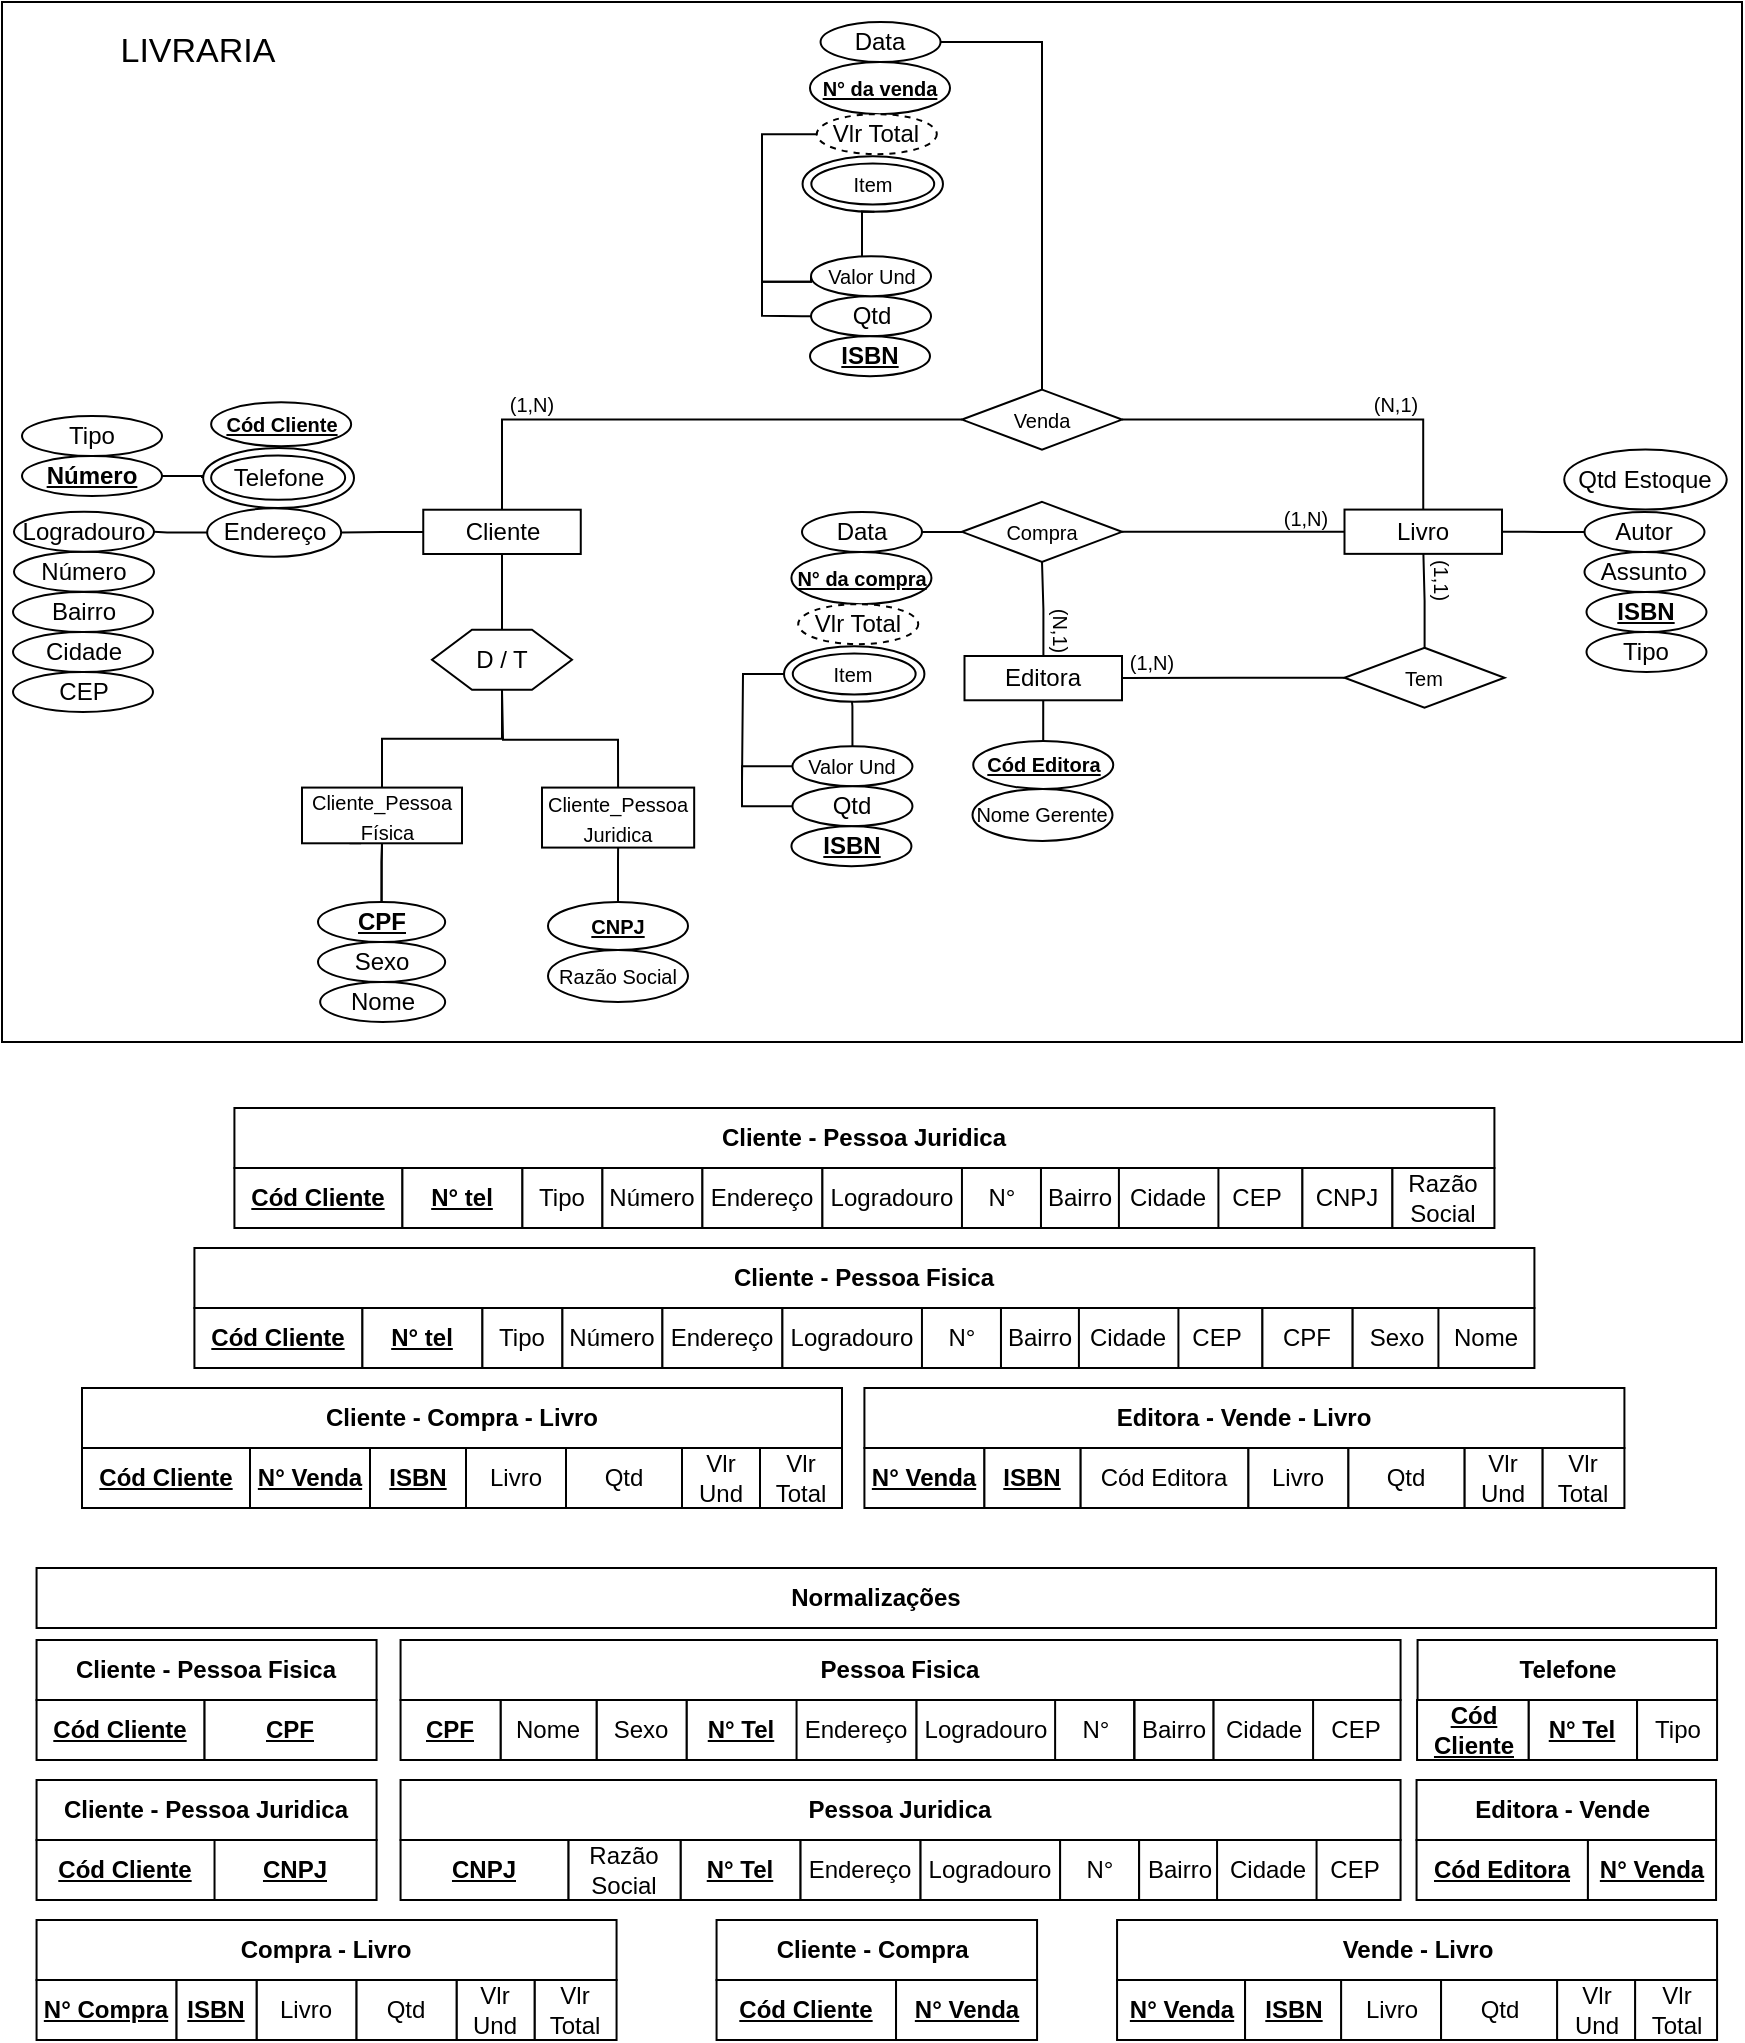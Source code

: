 <mxfile version="20.2.3" type="device"><diagram id="t62hFUujRNHHZT4144J3" name="Página-1"><mxGraphModel dx="496" dy="335" grid="1" gridSize="10" guides="1" tooltips="1" connect="1" arrows="1" fold="1" page="1" pageScale="1" pageWidth="1169" pageHeight="827" math="0" shadow="0"><root><mxCell id="0"/><mxCell id="1" parent="0"/><mxCell id="lypKpOHMEa6k85Kjf_AL-47" value="" style="rounded=0;whiteSpace=wrap;html=1;" parent="1" vertex="1"><mxGeometry x="120" y="17" width="870" height="520" as="geometry"/></mxCell><mxCell id="ALaVcvVYfG6jrnCJQPqE-46" value="" style="group" parent="1" vertex="1" connectable="0"><mxGeometry x="393" y="467" width="70" height="50" as="geometry"/></mxCell><mxCell id="ALaVcvVYfG6jrnCJQPqE-43" value="&lt;font style=&quot;font-size: 10px;&quot;&gt;&lt;b style=&quot;&quot;&gt;&lt;u&gt;CNPJ&lt;/u&gt;&lt;/b&gt;&lt;/font&gt;" style="ellipse;whiteSpace=wrap;html=1;container=0;" parent="ALaVcvVYfG6jrnCJQPqE-46" vertex="1"><mxGeometry width="70" height="24" as="geometry"/></mxCell><mxCell id="ALaVcvVYfG6jrnCJQPqE-44" value="&lt;font style=&quot;font-size: 10px;&quot;&gt;Razão Social&lt;/font&gt;" style="ellipse;whiteSpace=wrap;html=1;container=0;" parent="ALaVcvVYfG6jrnCJQPqE-46" vertex="1"><mxGeometry y="24" width="70" height="26" as="geometry"/></mxCell><mxCell id="ALaVcvVYfG6jrnCJQPqE-47" value="" style="edgeStyle=orthogonalEdgeStyle;rounded=0;orthogonalLoop=1;jettySize=auto;html=1;fontSize=10;endArrow=none;endFill=0;" parent="1" source="ALaVcvVYfG6jrnCJQPqE-43" target="ALaVcvVYfG6jrnCJQPqE-6" edge="1"><mxGeometry relative="1" as="geometry"/></mxCell><mxCell id="ALaVcvVYfG6jrnCJQPqE-52" value="" style="group" parent="1" vertex="1" connectable="0"><mxGeometry x="278" y="467" width="63.58" height="60" as="geometry"/></mxCell><mxCell id="ALaVcvVYfG6jrnCJQPqE-49" value="&lt;u&gt;&lt;b&gt;CPF&lt;/b&gt;&lt;/u&gt;" style="ellipse;whiteSpace=wrap;html=1;" parent="ALaVcvVYfG6jrnCJQPqE-52" vertex="1"><mxGeometry width="63.58" height="20" as="geometry"/></mxCell><mxCell id="ALaVcvVYfG6jrnCJQPqE-50" value="Sexo" style="ellipse;whiteSpace=wrap;html=1;" parent="ALaVcvVYfG6jrnCJQPqE-52" vertex="1"><mxGeometry y="20" width="63.58" height="20" as="geometry"/></mxCell><mxCell id="ALaVcvVYfG6jrnCJQPqE-51" value="Nome" style="ellipse;whiteSpace=wrap;html=1;" parent="ALaVcvVYfG6jrnCJQPqE-52" vertex="1"><mxGeometry x="1.08" y="40" width="62.5" height="20" as="geometry"/></mxCell><mxCell id="ALaVcvVYfG6jrnCJQPqE-53" value="" style="edgeStyle=orthogonalEdgeStyle;rounded=0;orthogonalLoop=1;jettySize=auto;html=1;fontSize=10;endArrow=none;endFill=0;" parent="1" source="ALaVcvVYfG6jrnCJQPqE-49" target="ALaVcvVYfG6jrnCJQPqE-5" edge="1"><mxGeometry relative="1" as="geometry"/></mxCell><mxCell id="ALaVcvVYfG6jrnCJQPqE-14" value="Livro" style="rounded=0;whiteSpace=wrap;html=1;" parent="1" vertex="1"><mxGeometry x="791.25" y="270.79" width="78.75" height="22.14" as="geometry"/></mxCell><mxCell id="ALaVcvVYfG6jrnCJQPqE-22" value="" style="edgeStyle=orthogonalEdgeStyle;rounded=0;orthogonalLoop=1;jettySize=auto;html=1;fontSize=10;endArrow=none;endFill=0;" parent="1" source="ALaVcvVYfG6jrnCJQPqE-20" target="ALaVcvVYfG6jrnCJQPqE-14" edge="1"><mxGeometry relative="1" as="geometry"/></mxCell><mxCell id="ALaVcvVYfG6jrnCJQPqE-20" value="Tem" style="rhombus;whiteSpace=wrap;html=1;fontSize=10;" parent="1" vertex="1"><mxGeometry x="791.25" y="339.86" width="80" height="30" as="geometry"/></mxCell><mxCell id="ALaVcvVYfG6jrnCJQPqE-17" value="" style="edgeStyle=orthogonalEdgeStyle;rounded=0;orthogonalLoop=1;jettySize=auto;html=1;fontSize=10;endArrow=none;endFill=0;" parent="1" source="ALaVcvVYfG6jrnCJQPqE-14" target="ALaVcvVYfG6jrnCJQPqE-15" edge="1"><mxGeometry relative="1" as="geometry"/></mxCell><mxCell id="ALaVcvVYfG6jrnCJQPqE-96" value="" style="group" parent="1" vertex="1" connectable="0"><mxGeometry x="911.25" y="272.0" width="61" height="80" as="geometry"/></mxCell><mxCell id="ALaVcvVYfG6jrnCJQPqE-95" value="Tipo" style="ellipse;whiteSpace=wrap;html=1;container=0;" parent="ALaVcvVYfG6jrnCJQPqE-96" vertex="1"><mxGeometry x="1" y="60" width="60" height="20" as="geometry"/></mxCell><mxCell id="ALaVcvVYfG6jrnCJQPqE-92" value="Autor" style="ellipse;whiteSpace=wrap;html=1;container=0;" parent="ALaVcvVYfG6jrnCJQPqE-96" vertex="1"><mxGeometry width="60" height="20" as="geometry"/></mxCell><mxCell id="ALaVcvVYfG6jrnCJQPqE-93" value="Assunto" style="ellipse;whiteSpace=wrap;html=1;container=0;" parent="ALaVcvVYfG6jrnCJQPqE-96" vertex="1"><mxGeometry y="20" width="60" height="20" as="geometry"/></mxCell><mxCell id="ALaVcvVYfG6jrnCJQPqE-94" value="&lt;u&gt;&lt;b&gt;ISBN&lt;/b&gt;&lt;/u&gt;" style="ellipse;whiteSpace=wrap;html=1;container=0;" parent="ALaVcvVYfG6jrnCJQPqE-96" vertex="1"><mxGeometry x="1" y="40" width="60" height="20" as="geometry"/></mxCell><mxCell id="ALaVcvVYfG6jrnCJQPqE-21" value="" style="edgeStyle=orthogonalEdgeStyle;rounded=0;orthogonalLoop=1;jettySize=auto;html=1;fontSize=10;endArrow=none;endFill=0;" parent="1" source="ALaVcvVYfG6jrnCJQPqE-20" target="ALaVcvVYfG6jrnCJQPqE-12" edge="1"><mxGeometry relative="1" as="geometry"/></mxCell><mxCell id="ALaVcvVYfG6jrnCJQPqE-97" value="" style="edgeStyle=orthogonalEdgeStyle;rounded=0;orthogonalLoop=1;jettySize=auto;html=1;fontSize=10;endArrow=none;endFill=0;" parent="1" source="ALaVcvVYfG6jrnCJQPqE-92" target="ALaVcvVYfG6jrnCJQPqE-14" edge="1"><mxGeometry relative="1" as="geometry"/></mxCell><mxCell id="ALaVcvVYfG6jrnCJQPqE-127" value="" style="group" parent="1" vertex="1" connectable="0"><mxGeometry x="601.25" y="344" width="78.75" height="92.46" as="geometry"/></mxCell><mxCell id="ALaVcvVYfG6jrnCJQPqE-12" value="Editora" style="rounded=0;whiteSpace=wrap;html=1;" parent="ALaVcvVYfG6jrnCJQPqE-127" vertex="1"><mxGeometry width="78.75" height="22.14" as="geometry"/></mxCell><mxCell id="ALaVcvVYfG6jrnCJQPqE-82" value="" style="group" parent="ALaVcvVYfG6jrnCJQPqE-127" vertex="1" connectable="0"><mxGeometry x="4.0" y="42.46" width="70" height="50" as="geometry"/></mxCell><mxCell id="ALaVcvVYfG6jrnCJQPqE-83" value="&lt;u&gt;&lt;font style=&quot;font-size: 10px;&quot;&gt;&lt;b&gt;Cód Editora&lt;/b&gt;&lt;/font&gt;&lt;/u&gt;" style="ellipse;whiteSpace=wrap;html=1;container=0;" parent="ALaVcvVYfG6jrnCJQPqE-82" vertex="1"><mxGeometry x="0.37" width="70" height="24" as="geometry"/></mxCell><mxCell id="ALaVcvVYfG6jrnCJQPqE-84" value="&lt;font style=&quot;font-size: 10px;&quot;&gt;Nome Gerente&lt;/font&gt;" style="ellipse;whiteSpace=wrap;html=1;container=0;" parent="ALaVcvVYfG6jrnCJQPqE-82" vertex="1"><mxGeometry y="24" width="70" height="26" as="geometry"/></mxCell><mxCell id="ALaVcvVYfG6jrnCJQPqE-86" style="edgeStyle=orthogonalEdgeStyle;rounded=0;orthogonalLoop=1;jettySize=auto;html=1;entryX=0.5;entryY=1;entryDx=0;entryDy=0;fontSize=10;endArrow=none;endFill=0;" parent="ALaVcvVYfG6jrnCJQPqE-127" source="ALaVcvVYfG6jrnCJQPqE-83" target="ALaVcvVYfG6jrnCJQPqE-12" edge="1"><mxGeometry relative="1" as="geometry"/></mxCell><mxCell id="ALaVcvVYfG6jrnCJQPqE-132" value="" style="edgeStyle=orthogonalEdgeStyle;rounded=0;orthogonalLoop=1;jettySize=auto;html=1;fontSize=10;endArrow=none;endFill=0;exitX=0.5;exitY=0;exitDx=0;exitDy=0;" parent="1" source="ALaVcvVYfG6jrnCJQPqE-49" target="ALaVcvVYfG6jrnCJQPqE-5" edge="1"><mxGeometry relative="1" as="geometry"/></mxCell><mxCell id="ALaVcvVYfG6jrnCJQPqE-176" value="(1,N)" style="text;html=1;strokeColor=none;fillColor=none;align=center;verticalAlign=middle;whiteSpace=wrap;rounded=0;fontSize=10;rotation=0;" parent="1" vertex="1"><mxGeometry x="665" y="331.86" width="60" height="30" as="geometry"/></mxCell><mxCell id="ALaVcvVYfG6jrnCJQPqE-177" value="(1,1)" style="text;html=1;strokeColor=none;fillColor=none;align=center;verticalAlign=middle;whiteSpace=wrap;rounded=0;fontSize=10;rotation=90;" parent="1" vertex="1"><mxGeometry x="810.25" y="291.5" width="60" height="30" as="geometry"/></mxCell><mxCell id="ALaVcvVYfG6jrnCJQPqE-184" value="(1,N)" style="text;html=1;strokeColor=none;fillColor=none;align=center;verticalAlign=middle;whiteSpace=wrap;rounded=0;fontSize=10;rotation=0;" parent="1" vertex="1"><mxGeometry x="742" y="259.93" width="60" height="30" as="geometry"/></mxCell><mxCell id="ALaVcvVYfG6jrnCJQPqE-186" value="" style="edgeStyle=orthogonalEdgeStyle;rounded=0;orthogonalLoop=1;jettySize=auto;html=1;fontSize=10;endArrow=none;endFill=0;entryX=0.5;entryY=1;entryDx=0;entryDy=0;" parent="1" source="ALaVcvVYfG6jrnCJQPqE-12" target="ALaVcvVYfG6jrnCJQPqE-15" edge="1"><mxGeometry relative="1" as="geometry"><mxPoint x="660" y="307" as="targetPoint"/></mxGeometry></mxCell><mxCell id="ALaVcvVYfG6jrnCJQPqE-27" value="Endereço" style="ellipse;whiteSpace=wrap;html=1;container=0;fontStyle=0" parent="1" vertex="1"><mxGeometry x="222.569" y="270.144" width="67" height="24.28" as="geometry"/></mxCell><mxCell id="ALaVcvVYfG6jrnCJQPqE-28" style="edgeStyle=orthogonalEdgeStyle;rounded=0;orthogonalLoop=1;jettySize=auto;html=1;entryX=1;entryY=0.5;entryDx=0;entryDy=0;fontSize=10;endArrow=none;endFill=0;" parent="1" source="ALaVcvVYfG6jrnCJQPqE-27" target="ALaVcvVYfG6jrnCJQPqE-37" edge="1"><mxGeometry relative="1" as="geometry"/></mxCell><mxCell id="ALaVcvVYfG6jrnCJQPqE-15" value="Compra" style="rhombus;whiteSpace=wrap;html=1;fontSize=10;" parent="1" vertex="1"><mxGeometry x="600" y="266.93" width="80" height="30" as="geometry"/></mxCell><mxCell id="ALaVcvVYfG6jrnCJQPqE-130" value="&lt;font style=&quot;font-size: 10px;&quot;&gt;&lt;u&gt;&lt;span&gt;Cód Cliente&lt;/span&gt;&lt;/u&gt;&lt;/font&gt;" style="ellipse;whiteSpace=wrap;html=1;fontStyle=1" parent="1" vertex="1"><mxGeometry x="224.57" y="217.07" width="70" height="22.07" as="geometry"/></mxCell><mxCell id="WCZLzDB14onXwy3SFAua-7" value="" style="group" parent="1" vertex="1" connectable="0"><mxGeometry x="130" y="224" width="70" height="40" as="geometry"/></mxCell><mxCell id="WCZLzDB14onXwy3SFAua-4" value="Tipo" style="ellipse;whiteSpace=wrap;html=1;container=0;" parent="WCZLzDB14onXwy3SFAua-7" vertex="1"><mxGeometry width="70" height="20" as="geometry"/></mxCell><mxCell id="WCZLzDB14onXwy3SFAua-5" value="&lt;b&gt;&lt;u&gt;Número&lt;/u&gt;&lt;/b&gt;" style="ellipse;whiteSpace=wrap;html=1;container=0;" parent="WCZLzDB14onXwy3SFAua-7" vertex="1"><mxGeometry y="20" width="70" height="20" as="geometry"/></mxCell><mxCell id="WCZLzDB14onXwy3SFAua-9" style="edgeStyle=orthogonalEdgeStyle;rounded=0;orthogonalLoop=1;jettySize=auto;html=1;endArrow=none;endFill=0;entryX=0;entryY=0.5;entryDx=0;entryDy=0;" parent="1" source="WCZLzDB14onXwy3SFAua-5" target="lypKpOHMEa6k85Kjf_AL-10" edge="1"><mxGeometry relative="1" as="geometry"><mxPoint x="220" y="257" as="targetPoint"/></mxGeometry></mxCell><mxCell id="WCZLzDB14onXwy3SFAua-22" value="Qtd Estoque" style="ellipse;whiteSpace=wrap;html=1;" parent="1" vertex="1"><mxGeometry x="901.12" y="240.79" width="81.25" height="30" as="geometry"/></mxCell><mxCell id="lypKpOHMEa6k85Kjf_AL-8" style="edgeStyle=orthogonalEdgeStyle;rounded=0;orthogonalLoop=1;jettySize=auto;html=1;entryX=0.5;entryY=0;entryDx=0;entryDy=0;endArrow=none;endFill=0;" parent="1" source="lypKpOHMEa6k85Kjf_AL-4" target="ALaVcvVYfG6jrnCJQPqE-14" edge="1"><mxGeometry relative="1" as="geometry"/></mxCell><mxCell id="lypKpOHMEa6k85Kjf_AL-23" style="edgeStyle=orthogonalEdgeStyle;rounded=0;orthogonalLoop=1;jettySize=auto;html=1;entryX=1;entryY=0.5;entryDx=0;entryDy=0;endArrow=none;endFill=0;" parent="1" source="lypKpOHMEa6k85Kjf_AL-4" target="lypKpOHMEa6k85Kjf_AL-12" edge="1"><mxGeometry relative="1" as="geometry"><Array as="points"><mxPoint x="640" y="37"/></Array></mxGeometry></mxCell><mxCell id="lypKpOHMEa6k85Kjf_AL-4" value="Venda" style="rhombus;whiteSpace=wrap;html=1;fontSize=10;" parent="1" vertex="1"><mxGeometry x="600" y="210.79" width="80" height="30" as="geometry"/></mxCell><mxCell id="lypKpOHMEa6k85Kjf_AL-5" style="edgeStyle=orthogonalEdgeStyle;rounded=0;orthogonalLoop=1;jettySize=auto;html=1;endArrow=none;endFill=0;entryX=0;entryY=0.5;entryDx=0;entryDy=0;exitX=0.5;exitY=0;exitDx=0;exitDy=0;" parent="1" source="ALaVcvVYfG6jrnCJQPqE-3" target="lypKpOHMEa6k85Kjf_AL-4" edge="1"><mxGeometry relative="1" as="geometry"/></mxCell><mxCell id="lypKpOHMEa6k85Kjf_AL-7" value="(N,1)" style="text;html=1;strokeColor=none;fillColor=none;align=center;verticalAlign=middle;whiteSpace=wrap;rounded=0;fontSize=10;rotation=0;" parent="1" vertex="1"><mxGeometry x="787" y="203.14" width="60" height="30" as="geometry"/></mxCell><mxCell id="lypKpOHMEa6k85Kjf_AL-9" value="(1,N)" style="text;html=1;strokeColor=none;fillColor=none;align=center;verticalAlign=middle;whiteSpace=wrap;rounded=0;fontSize=10;rotation=0;" parent="1" vertex="1"><mxGeometry x="355" y="203.14" width="60" height="30" as="geometry"/></mxCell><mxCell id="lypKpOHMEa6k85Kjf_AL-11" value="&lt;font style=&quot;font-size: 10px;&quot;&gt;&lt;u&gt;&lt;b&gt;N° da venda&lt;/b&gt;&lt;/u&gt;&lt;/font&gt;" style="ellipse;whiteSpace=wrap;html=1;" parent="1" vertex="1"><mxGeometry x="524" y="47.0" width="70" height="26.07" as="geometry"/></mxCell><mxCell id="lypKpOHMEa6k85Kjf_AL-12" value="Data" style="ellipse;whiteSpace=wrap;html=1;" parent="1" vertex="1"><mxGeometry x="529.28" y="27" width="60" height="20" as="geometry"/></mxCell><mxCell id="lypKpOHMEa6k85Kjf_AL-13" value="Vlr Total" style="ellipse;whiteSpace=wrap;html=1;dashed=1;" parent="1" vertex="1"><mxGeometry x="527.4" y="73.07" width="60" height="20" as="geometry"/></mxCell><mxCell id="lypKpOHMEa6k85Kjf_AL-14" value="" style="group" parent="1" vertex="1" connectable="0"><mxGeometry x="520.28" y="94.07" width="70.21" height="27.86" as="geometry"/></mxCell><mxCell id="lypKpOHMEa6k85Kjf_AL-15" value="" style="ellipse;whiteSpace=wrap;html=1;" parent="lypKpOHMEa6k85Kjf_AL-14" vertex="1"><mxGeometry width="70.21" height="27.86" as="geometry"/></mxCell><mxCell id="lypKpOHMEa6k85Kjf_AL-16" value="&lt;font style=&quot;font-size: 10px;&quot;&gt;Item&lt;/font&gt;" style="ellipse;whiteSpace=wrap;html=1;" parent="lypKpOHMEa6k85Kjf_AL-14" vertex="1"><mxGeometry x="4.388" y="3.715" width="61.434" height="20.431" as="geometry"/></mxCell><mxCell id="lypKpOHMEa6k85Kjf_AL-17" value="" style="edgeStyle=orthogonalEdgeStyle;rounded=0;orthogonalLoop=1;jettySize=auto;html=1;endArrow=none;endFill=0;exitX=0.512;exitY=0.996;exitDx=0;exitDy=0;exitPerimeter=0;" parent="1" source="lypKpOHMEa6k85Kjf_AL-15" edge="1"><mxGeometry relative="1" as="geometry"><Array as="points"/><mxPoint x="105.0" y="-276.86" as="sourcePoint"/><mxPoint x="550" y="147" as="targetPoint"/></mxGeometry></mxCell><mxCell id="lypKpOHMEa6k85Kjf_AL-18" style="edgeStyle=orthogonalEdgeStyle;rounded=0;orthogonalLoop=1;jettySize=auto;html=1;endArrow=none;endFill=0;entryX=0;entryY=0.5;entryDx=0;entryDy=0;" parent="1" source="lypKpOHMEa6k85Kjf_AL-13" target="lypKpOHMEa6k85Kjf_AL-20" edge="1"><mxGeometry relative="1" as="geometry"><mxPoint x="-11.0" y="-258.79" as="targetPoint"/><Array as="points"><mxPoint x="500" y="82.86"/><mxPoint x="500" y="156.86"/><mxPoint x="525" y="156.86"/></Array></mxGeometry></mxCell><mxCell id="lypKpOHMEa6k85Kjf_AL-19" value="Qtd" style="ellipse;whiteSpace=wrap;html=1;" parent="1" vertex="1"><mxGeometry x="524.51" y="164.08" width="60" height="20" as="geometry"/></mxCell><mxCell id="lypKpOHMEa6k85Kjf_AL-20" value="&lt;font style=&quot;font-size: 10px;&quot;&gt;Valor Und&lt;/font&gt;" style="ellipse;whiteSpace=wrap;html=1;" parent="1" vertex="1"><mxGeometry x="524.51" y="144.08" width="60" height="20" as="geometry"/></mxCell><mxCell id="lypKpOHMEa6k85Kjf_AL-21" style="edgeStyle=orthogonalEdgeStyle;rounded=0;orthogonalLoop=1;jettySize=auto;html=1;fontSize=10;endArrow=none;endFill=0;entryX=0;entryY=0.5;entryDx=0;entryDy=0;exitX=0;exitY=0.5;exitDx=0;exitDy=0;" parent="1" source="lypKpOHMEa6k85Kjf_AL-19" target="lypKpOHMEa6k85Kjf_AL-20" edge="1"><mxGeometry relative="1" as="geometry"><mxPoint x="70.0" y="-234.86" as="targetPoint"/><Array as="points"><mxPoint x="520" y="173.86"/><mxPoint x="500" y="173.86"/><mxPoint x="500" y="156.86"/><mxPoint x="525" y="156.86"/></Array></mxGeometry></mxCell><mxCell id="lypKpOHMEa6k85Kjf_AL-22" value="ISBN" style="ellipse;whiteSpace=wrap;html=1;fontStyle=5" parent="1" vertex="1"><mxGeometry x="524.0" y="184.08" width="60" height="20" as="geometry"/></mxCell><mxCell id="lypKpOHMEa6k85Kjf_AL-26" value="&lt;font style=&quot;font-size: 17px;&quot;&gt;LIVRARIA&lt;/font&gt;" style="text;html=1;strokeColor=none;fillColor=none;align=center;verticalAlign=middle;whiteSpace=wrap;rounded=0;" parent="1" vertex="1"><mxGeometry x="130.0" y="27" width="176" height="30" as="geometry"/></mxCell><mxCell id="E0oeiAVpc-z-VRADvtma-14" style="edgeStyle=orthogonalEdgeStyle;rounded=0;orthogonalLoop=1;jettySize=auto;html=1;endArrow=none;endFill=0;" edge="1" parent="1" source="ALaVcvVYfG6jrnCJQPqE-3" target="ALaVcvVYfG6jrnCJQPqE-27"><mxGeometry relative="1" as="geometry"/></mxCell><mxCell id="ALaVcvVYfG6jrnCJQPqE-3" value="Cliente" style="rounded=0;whiteSpace=wrap;html=1;" parent="1" vertex="1"><mxGeometry x="330.63" y="270.86" width="78.75" height="22.14" as="geometry"/></mxCell><mxCell id="ALaVcvVYfG6jrnCJQPqE-4" value="D / T" style="shape=hexagon;perimeter=hexagonPerimeter2;whiteSpace=wrap;html=1;fixedSize=1;" parent="1" vertex="1"><mxGeometry x="335" y="330.86" width="70" height="30" as="geometry"/></mxCell><mxCell id="ALaVcvVYfG6jrnCJQPqE-10" style="edgeStyle=orthogonalEdgeStyle;rounded=0;orthogonalLoop=1;jettySize=auto;html=1;entryX=0.5;entryY=0;entryDx=0;entryDy=0;fontSize=10;endArrow=none;endFill=0;" parent="1" source="ALaVcvVYfG6jrnCJQPqE-3" target="ALaVcvVYfG6jrnCJQPqE-4" edge="1"><mxGeometry relative="1" as="geometry"/></mxCell><mxCell id="ALaVcvVYfG6jrnCJQPqE-5" value="&lt;font style=&quot;font-size: 10px;&quot;&gt;Cliente_Pessoa&lt;br&gt;_Física&lt;/font&gt;" style="rounded=0;whiteSpace=wrap;html=1;" parent="1" vertex="1"><mxGeometry x="270.0" y="409.79" width="80" height="27.86" as="geometry"/></mxCell><mxCell id="ALaVcvVYfG6jrnCJQPqE-7" style="edgeStyle=orthogonalEdgeStyle;rounded=0;orthogonalLoop=1;jettySize=auto;html=1;entryX=0.5;entryY=0;entryDx=0;entryDy=0;fontSize=10;endArrow=none;endFill=0;" parent="1" source="ALaVcvVYfG6jrnCJQPqE-4" target="ALaVcvVYfG6jrnCJQPqE-5" edge="1"><mxGeometry relative="1" as="geometry"/></mxCell><mxCell id="ALaVcvVYfG6jrnCJQPqE-8" style="edgeStyle=orthogonalEdgeStyle;rounded=0;orthogonalLoop=1;jettySize=auto;html=1;fontSize=10;endArrow=none;endFill=0;exitX=0.5;exitY=0;exitDx=0;exitDy=0;" parent="1" source="ALaVcvVYfG6jrnCJQPqE-6" edge="1"><mxGeometry relative="1" as="geometry"><mxPoint x="370" y="360.86" as="targetPoint"/></mxGeometry></mxCell><mxCell id="ALaVcvVYfG6jrnCJQPqE-6" value="&lt;font style=&quot;font-size: 10px;&quot;&gt;Cliente_Pessoa&lt;br&gt;Juridica&lt;/font&gt;" style="rounded=0;whiteSpace=wrap;html=1;" parent="1" vertex="1"><mxGeometry x="390" y="409.79" width="76.09" height="30" as="geometry"/></mxCell><mxCell id="lypKpOHMEa6k85Kjf_AL-31" value="(N,1)" style="text;html=1;strokeColor=none;fillColor=none;align=center;verticalAlign=middle;whiteSpace=wrap;rounded=0;fontSize=10;rotation=90;" parent="1" vertex="1"><mxGeometry x="620" y="316.5" width="60" height="30" as="geometry"/></mxCell><mxCell id="lypKpOHMEa6k85Kjf_AL-40" value="" style="group" parent="1" vertex="1" connectable="0"><mxGeometry x="511.0" y="272" width="73.72" height="177.08" as="geometry"/></mxCell><mxCell id="ALaVcvVYfG6jrnCJQPqE-113" value="Data" style="ellipse;whiteSpace=wrap;html=1;" parent="lypKpOHMEa6k85Kjf_AL-40" vertex="1"><mxGeometry x="9.0" width="60" height="20" as="geometry"/></mxCell><mxCell id="ALaVcvVYfG6jrnCJQPqE-112" value="&lt;font style=&quot;font-size: 10px;&quot;&gt;&lt;u&gt;&lt;b&gt;N° da compra&lt;/b&gt;&lt;/u&gt;&lt;/font&gt;" style="ellipse;whiteSpace=wrap;html=1;" parent="lypKpOHMEa6k85Kjf_AL-40" vertex="1"><mxGeometry x="3.72" y="20.0" width="70" height="26.07" as="geometry"/></mxCell><mxCell id="lypKpOHMEa6k85Kjf_AL-38" value="Vlr Total" style="ellipse;whiteSpace=wrap;html=1;dashed=1;" parent="lypKpOHMEa6k85Kjf_AL-40" vertex="1"><mxGeometry x="7.12" y="46.07" width="60" height="20" as="geometry"/></mxCell><mxCell id="lypKpOHMEa6k85Kjf_AL-35" value="" style="group" parent="lypKpOHMEa6k85Kjf_AL-40" vertex="1" connectable="0"><mxGeometry y="67.07" width="70.21" height="27.86" as="geometry"/></mxCell><mxCell id="lypKpOHMEa6k85Kjf_AL-36" value="" style="ellipse;whiteSpace=wrap;html=1;" parent="lypKpOHMEa6k85Kjf_AL-35" vertex="1"><mxGeometry width="70.21" height="27.86" as="geometry"/></mxCell><mxCell id="lypKpOHMEa6k85Kjf_AL-37" value="&lt;font style=&quot;font-size: 10px;&quot;&gt;Item&lt;/font&gt;" style="ellipse;whiteSpace=wrap;html=1;" parent="lypKpOHMEa6k85Kjf_AL-35" vertex="1"><mxGeometry x="4.388" y="3.715" width="61.434" height="20.431" as="geometry"/></mxCell><mxCell id="lypKpOHMEa6k85Kjf_AL-42" style="edgeStyle=orthogonalEdgeStyle;rounded=0;orthogonalLoop=1;jettySize=auto;html=1;endArrow=none;endFill=0;" parent="lypKpOHMEa6k85Kjf_AL-40" source="lypKpOHMEa6k85Kjf_AL-34" edge="1"><mxGeometry relative="1" as="geometry"><mxPoint x="34.0" y="95" as="targetPoint"/></mxGeometry></mxCell><mxCell id="lypKpOHMEa6k85Kjf_AL-34" value="&lt;font style=&quot;font-size: 10px;&quot;&gt;Valor Und&lt;/font&gt;" style="ellipse;whiteSpace=wrap;html=1;" parent="lypKpOHMEa6k85Kjf_AL-40" vertex="1"><mxGeometry x="4.23" y="117.08" width="60" height="20" as="geometry"/></mxCell><mxCell id="lypKpOHMEa6k85Kjf_AL-43" style="edgeStyle=orthogonalEdgeStyle;rounded=0;orthogonalLoop=1;jettySize=auto;html=1;entryX=0;entryY=0.5;entryDx=0;entryDy=0;endArrow=none;endFill=0;exitX=0;exitY=0.5;exitDx=0;exitDy=0;" parent="lypKpOHMEa6k85Kjf_AL-40" source="lypKpOHMEa6k85Kjf_AL-33" target="lypKpOHMEa6k85Kjf_AL-34" edge="1"><mxGeometry relative="1" as="geometry"><Array as="points"><mxPoint x="-21" y="147"/><mxPoint x="-21" y="127"/></Array></mxGeometry></mxCell><mxCell id="lypKpOHMEa6k85Kjf_AL-33" value="Qtd" style="ellipse;whiteSpace=wrap;html=1;" parent="lypKpOHMEa6k85Kjf_AL-40" vertex="1"><mxGeometry x="4.23" y="137.08" width="60" height="20" as="geometry"/></mxCell><mxCell id="lypKpOHMEa6k85Kjf_AL-32" value="ISBN" style="ellipse;whiteSpace=wrap;html=1;fontStyle=5" parent="lypKpOHMEa6k85Kjf_AL-40" vertex="1"><mxGeometry x="3.72" y="157.08" width="60" height="20" as="geometry"/></mxCell><mxCell id="lypKpOHMEa6k85Kjf_AL-44" style="edgeStyle=orthogonalEdgeStyle;rounded=0;orthogonalLoop=1;jettySize=auto;html=1;endArrow=none;endFill=0;exitX=0;exitY=0.5;exitDx=0;exitDy=0;" parent="1" source="lypKpOHMEa6k85Kjf_AL-36" edge="1"><mxGeometry relative="1" as="geometry"><mxPoint x="490" y="407" as="targetPoint"/><mxPoint x="510" y="353" as="sourcePoint"/></mxGeometry></mxCell><mxCell id="lypKpOHMEa6k85Kjf_AL-46" style="edgeStyle=orthogonalEdgeStyle;rounded=0;orthogonalLoop=1;jettySize=auto;html=1;entryX=0;entryY=0.5;entryDx=0;entryDy=0;endArrow=none;endFill=0;" parent="1" source="ALaVcvVYfG6jrnCJQPqE-113" target="ALaVcvVYfG6jrnCJQPqE-15" edge="1"><mxGeometry relative="1" as="geometry"/></mxCell><mxCell id="lypKpOHMEa6k85Kjf_AL-48" value="" style="group" parent="1" vertex="1" connectable="0"><mxGeometry x="220.57" y="240" width="75.43" height="30" as="geometry"/></mxCell><mxCell id="lypKpOHMEa6k85Kjf_AL-10" value="" style="ellipse;whiteSpace=wrap;html=1;container=0;" parent="lypKpOHMEa6k85Kjf_AL-48" vertex="1"><mxGeometry width="75.43" height="30" as="geometry"/></mxCell><mxCell id="ALaVcvVYfG6jrnCJQPqE-34" value="Telefone" style="ellipse;whiteSpace=wrap;html=1;container=0;" parent="lypKpOHMEa6k85Kjf_AL-48" vertex="1"><mxGeometry x="4" y="3.79" width="67" height="22.14" as="geometry"/></mxCell><mxCell id="E0oeiAVpc-z-VRADvtma-15" value="" style="group" vertex="1" connectable="0" parent="1"><mxGeometry x="125.5" y="271.86" width="70.5" height="100.14" as="geometry"/></mxCell><mxCell id="ALaVcvVYfG6jrnCJQPqE-29" value="CEP" style="ellipse;whiteSpace=wrap;html=1;container=0;" parent="E0oeiAVpc-z-VRADvtma-15" vertex="1"><mxGeometry y="80.14" width="70" height="20" as="geometry"/></mxCell><mxCell id="ALaVcvVYfG6jrnCJQPqE-99" value="" style="group" parent="E0oeiAVpc-z-VRADvtma-15" vertex="1" connectable="0"><mxGeometry x="5.684e-14" width="70.5" height="80.14" as="geometry"/></mxCell><mxCell id="ALaVcvVYfG6jrnCJQPqE-36" value="Número" style="ellipse;whiteSpace=wrap;html=1;container=0;" parent="ALaVcvVYfG6jrnCJQPqE-99" vertex="1"><mxGeometry x="0.5" y="20" width="70" height="20" as="geometry"/></mxCell><mxCell id="ALaVcvVYfG6jrnCJQPqE-37" value="Logradouro" style="ellipse;whiteSpace=wrap;html=1;container=0;" parent="ALaVcvVYfG6jrnCJQPqE-99" vertex="1"><mxGeometry x="0.5" width="70" height="20" as="geometry"/></mxCell><mxCell id="ALaVcvVYfG6jrnCJQPqE-38" value="Bairro" style="ellipse;whiteSpace=wrap;html=1;container=0;" parent="ALaVcvVYfG6jrnCJQPqE-99" vertex="1"><mxGeometry y="40.14" width="70" height="20" as="geometry"/></mxCell><mxCell id="ALaVcvVYfG6jrnCJQPqE-39" value="Cidade" style="ellipse;whiteSpace=wrap;html=1;container=0;" parent="ALaVcvVYfG6jrnCJQPqE-99" vertex="1"><mxGeometry y="60.14" width="70" height="20" as="geometry"/></mxCell><mxCell id="E0oeiAVpc-z-VRADvtma-34" value="" style="group;fontStyle=4" vertex="1" connectable="0" parent="1"><mxGeometry x="216.21" y="640" width="670" height="70" as="geometry"/></mxCell><mxCell id="E0oeiAVpc-z-VRADvtma-157" value="" style="group" vertex="1" connectable="0" parent="E0oeiAVpc-z-VRADvtma-34"><mxGeometry width="670" height="60" as="geometry"/></mxCell><mxCell id="E0oeiAVpc-z-VRADvtma-1" value="&lt;b&gt;Cliente - Pessoa Fisica&lt;/b&gt;" style="rounded=0;whiteSpace=wrap;html=1;" vertex="1" parent="E0oeiAVpc-z-VRADvtma-157"><mxGeometry width="670" height="30" as="geometry"/></mxCell><mxCell id="E0oeiAVpc-z-VRADvtma-2" value="&lt;b&gt;&lt;u&gt;Cód Cliente&lt;/u&gt;&lt;/b&gt;" style="rounded=0;whiteSpace=wrap;html=1;" vertex="1" parent="E0oeiAVpc-z-VRADvtma-157"><mxGeometry y="30" width="84" height="30" as="geometry"/></mxCell><mxCell id="E0oeiAVpc-z-VRADvtma-3" value="&lt;b&gt;&lt;u&gt;N° tel&lt;/u&gt;&lt;/b&gt;" style="rounded=0;whiteSpace=wrap;html=1;" vertex="1" parent="E0oeiAVpc-z-VRADvtma-157"><mxGeometry x="84" y="30" width="60" height="30" as="geometry"/></mxCell><mxCell id="E0oeiAVpc-z-VRADvtma-4" value="Tipo" style="rounded=0;whiteSpace=wrap;html=1;" vertex="1" parent="E0oeiAVpc-z-VRADvtma-157"><mxGeometry x="144" y="30" width="40" height="30" as="geometry"/></mxCell><mxCell id="E0oeiAVpc-z-VRADvtma-5" value="Número" style="rounded=0;whiteSpace=wrap;html=1;" vertex="1" parent="E0oeiAVpc-z-VRADvtma-157"><mxGeometry x="184" y="30" width="50" height="30" as="geometry"/></mxCell><mxCell id="E0oeiAVpc-z-VRADvtma-6" value="CEP" style="rounded=0;whiteSpace=wrap;html=1;" vertex="1" parent="E0oeiAVpc-z-VRADvtma-157"><mxGeometry x="489" y="30" width="45" height="30" as="geometry"/></mxCell><mxCell id="E0oeiAVpc-z-VRADvtma-7" value="Endereço" style="rounded=0;whiteSpace=wrap;html=1;" vertex="1" parent="E0oeiAVpc-z-VRADvtma-157"><mxGeometry x="234" y="30" width="60" height="30" as="geometry"/></mxCell><mxCell id="E0oeiAVpc-z-VRADvtma-8" value="Logradouro" style="rounded=0;whiteSpace=wrap;html=1;" vertex="1" parent="E0oeiAVpc-z-VRADvtma-157"><mxGeometry x="294" y="30" width="70" height="30" as="geometry"/></mxCell><mxCell id="E0oeiAVpc-z-VRADvtma-9" value="N°" style="rounded=0;whiteSpace=wrap;html=1;" vertex="1" parent="E0oeiAVpc-z-VRADvtma-157"><mxGeometry x="363.77" y="30" width="39.51" height="30" as="geometry"/></mxCell><mxCell id="E0oeiAVpc-z-VRADvtma-10" value="Bairro" style="rounded=0;whiteSpace=wrap;html=1;" vertex="1" parent="E0oeiAVpc-z-VRADvtma-157"><mxGeometry x="403.28" y="30" width="39.51" height="30" as="geometry"/></mxCell><mxCell id="E0oeiAVpc-z-VRADvtma-11" value="Cidade" style="rounded=0;whiteSpace=wrap;html=1;" vertex="1" parent="E0oeiAVpc-z-VRADvtma-157"><mxGeometry x="442.25" y="30" width="49.75" height="30" as="geometry"/></mxCell><mxCell id="E0oeiAVpc-z-VRADvtma-32" value="Sexo" style="rounded=0;whiteSpace=wrap;html=1;" vertex="1" parent="E0oeiAVpc-z-VRADvtma-157"><mxGeometry x="579" y="30" width="45" height="30" as="geometry"/></mxCell><mxCell id="E0oeiAVpc-z-VRADvtma-33" value="Nome" style="rounded=0;whiteSpace=wrap;html=1;" vertex="1" parent="E0oeiAVpc-z-VRADvtma-157"><mxGeometry x="622" y="30" width="48" height="30" as="geometry"/></mxCell><mxCell id="E0oeiAVpc-z-VRADvtma-140" value="CPF" style="rounded=0;whiteSpace=wrap;html=1;" vertex="1" parent="E0oeiAVpc-z-VRADvtma-157"><mxGeometry x="534" y="30" width="45" height="30" as="geometry"/></mxCell><mxCell id="E0oeiAVpc-z-VRADvtma-111" value="" style="group" vertex="1" connectable="0" parent="1"><mxGeometry x="160" y="710" width="380" height="60" as="geometry"/></mxCell><mxCell id="E0oeiAVpc-z-VRADvtma-95" value="&lt;b&gt;Cliente - Compra - Livro&lt;/b&gt;" style="rounded=0;whiteSpace=wrap;html=1;container=0;" vertex="1" parent="E0oeiAVpc-z-VRADvtma-111"><mxGeometry width="380" height="30" as="geometry"/></mxCell><mxCell id="E0oeiAVpc-z-VRADvtma-96" value="&lt;b&gt;&lt;u&gt;Cód Cliente&lt;/u&gt;&lt;/b&gt;" style="rounded=0;whiteSpace=wrap;html=1;container=0;" vertex="1" parent="E0oeiAVpc-z-VRADvtma-111"><mxGeometry y="30" width="84" height="30" as="geometry"/></mxCell><mxCell id="E0oeiAVpc-z-VRADvtma-97" value="&lt;b&gt;&lt;u&gt;N° Venda&lt;/u&gt;&lt;/b&gt;" style="rounded=0;whiteSpace=wrap;html=1;container=0;" vertex="1" parent="E0oeiAVpc-z-VRADvtma-111"><mxGeometry x="84" y="30" width="60" height="30" as="geometry"/></mxCell><mxCell id="E0oeiAVpc-z-VRADvtma-98" value="Vlr Total" style="rounded=0;whiteSpace=wrap;html=1;container=0;" vertex="1" parent="E0oeiAVpc-z-VRADvtma-111"><mxGeometry x="339" y="30" width="41" height="30" as="geometry"/></mxCell><mxCell id="E0oeiAVpc-z-VRADvtma-99" value="Livro" style="rounded=0;whiteSpace=wrap;html=1;container=0;" vertex="1" parent="E0oeiAVpc-z-VRADvtma-111"><mxGeometry x="192" y="30" width="50" height="30" as="geometry"/></mxCell><mxCell id="E0oeiAVpc-z-VRADvtma-101" value="Vlr Und" style="rounded=0;whiteSpace=wrap;html=1;container=0;" vertex="1" parent="E0oeiAVpc-z-VRADvtma-111"><mxGeometry x="300" y="30" width="39" height="30" as="geometry"/></mxCell><mxCell id="E0oeiAVpc-z-VRADvtma-102" value="Qtd" style="rounded=0;whiteSpace=wrap;html=1;container=0;" vertex="1" parent="E0oeiAVpc-z-VRADvtma-111"><mxGeometry x="242" y="30" width="58" height="30" as="geometry"/></mxCell><mxCell id="E0oeiAVpc-z-VRADvtma-109" value="&lt;b&gt;&lt;u&gt;ISBN&lt;/u&gt;&lt;/b&gt;" style="rounded=0;whiteSpace=wrap;html=1;container=0;" vertex="1" parent="E0oeiAVpc-z-VRADvtma-111"><mxGeometry x="144" y="30" width="48" height="30" as="geometry"/></mxCell><mxCell id="E0oeiAVpc-z-VRADvtma-136" value="" style="group" vertex="1" connectable="0" parent="1"><mxGeometry x="551.21" y="710" width="380" height="60" as="geometry"/></mxCell><mxCell id="E0oeiAVpc-z-VRADvtma-128" value="&lt;b&gt;Editora - Vende - Livro&lt;/b&gt;" style="rounded=0;whiteSpace=wrap;html=1;container=0;" vertex="1" parent="E0oeiAVpc-z-VRADvtma-136"><mxGeometry width="380" height="30" as="geometry"/></mxCell><mxCell id="E0oeiAVpc-z-VRADvtma-129" value="Cód Editora" style="rounded=0;whiteSpace=wrap;html=1;container=0;" vertex="1" parent="E0oeiAVpc-z-VRADvtma-136"><mxGeometry x="108" y="30" width="84" height="30" as="geometry"/></mxCell><mxCell id="E0oeiAVpc-z-VRADvtma-130" value="&lt;b&gt;&lt;u&gt;N° Venda&lt;/u&gt;&lt;/b&gt;" style="rounded=0;whiteSpace=wrap;html=1;container=0;" vertex="1" parent="E0oeiAVpc-z-VRADvtma-136"><mxGeometry y="30" width="60" height="30" as="geometry"/></mxCell><mxCell id="E0oeiAVpc-z-VRADvtma-131" value="Vlr Total" style="rounded=0;whiteSpace=wrap;html=1;container=0;" vertex="1" parent="E0oeiAVpc-z-VRADvtma-136"><mxGeometry x="339" y="30" width="41" height="30" as="geometry"/></mxCell><mxCell id="E0oeiAVpc-z-VRADvtma-132" value="Livro" style="rounded=0;whiteSpace=wrap;html=1;container=0;" vertex="1" parent="E0oeiAVpc-z-VRADvtma-136"><mxGeometry x="192" y="30" width="50" height="30" as="geometry"/></mxCell><mxCell id="E0oeiAVpc-z-VRADvtma-133" value="Vlr Und" style="rounded=0;whiteSpace=wrap;html=1;container=0;" vertex="1" parent="E0oeiAVpc-z-VRADvtma-136"><mxGeometry x="300" y="30" width="39" height="30" as="geometry"/></mxCell><mxCell id="E0oeiAVpc-z-VRADvtma-134" value="Qtd" style="rounded=0;whiteSpace=wrap;html=1;container=0;" vertex="1" parent="E0oeiAVpc-z-VRADvtma-136"><mxGeometry x="242" y="30" width="58" height="30" as="geometry"/></mxCell><mxCell id="E0oeiAVpc-z-VRADvtma-135" value="&lt;b&gt;&lt;u&gt;ISBN&lt;/u&gt;&lt;/b&gt;" style="rounded=0;whiteSpace=wrap;html=1;container=0;" vertex="1" parent="E0oeiAVpc-z-VRADvtma-136"><mxGeometry x="60" y="30" width="48" height="30" as="geometry"/></mxCell><mxCell id="E0oeiAVpc-z-VRADvtma-138" value="" style="group" vertex="1" connectable="0" parent="1"><mxGeometry x="827.53" y="836" width="150" height="60" as="geometry"/></mxCell><mxCell id="E0oeiAVpc-z-VRADvtma-55" value="&lt;b&gt;Telefone&lt;/b&gt;" style="rounded=0;whiteSpace=wrap;html=1;" vertex="1" parent="E0oeiAVpc-z-VRADvtma-138"><mxGeometry x="0.25" width="149.75" height="30" as="geometry"/></mxCell><mxCell id="E0oeiAVpc-z-VRADvtma-56" value="&lt;b&gt;&lt;u&gt;N° Tel&lt;/u&gt;&lt;/b&gt;" style="rounded=0;whiteSpace=wrap;html=1;" vertex="1" parent="E0oeiAVpc-z-VRADvtma-138"><mxGeometry x="55.75" y="30" width="54.25" height="30" as="geometry"/></mxCell><mxCell id="E0oeiAVpc-z-VRADvtma-57" value="Tipo" style="rounded=0;whiteSpace=wrap;html=1;" vertex="1" parent="E0oeiAVpc-z-VRADvtma-138"><mxGeometry x="110" y="30" width="40" height="30" as="geometry"/></mxCell><mxCell id="E0oeiAVpc-z-VRADvtma-137" value="&lt;b&gt;&lt;u&gt;Cód Cliente&lt;/u&gt;&lt;/b&gt;" style="rounded=0;whiteSpace=wrap;html=1;" vertex="1" parent="E0oeiAVpc-z-VRADvtma-138"><mxGeometry y="30" width="55.75" height="30" as="geometry"/></mxCell><mxCell id="E0oeiAVpc-z-VRADvtma-139" value="&lt;b&gt;Normalizações&lt;/b&gt;" style="rounded=0;whiteSpace=wrap;html=1;" vertex="1" parent="1"><mxGeometry x="137.28" y="800" width="839.75" height="30" as="geometry"/></mxCell><mxCell id="E0oeiAVpc-z-VRADvtma-234" value="" style="group" vertex="1" connectable="0" parent="1"><mxGeometry x="827.28" y="906" width="149.75" height="60" as="geometry"/></mxCell><mxCell id="E0oeiAVpc-z-VRADvtma-197" value="&lt;b&gt;Editora - Vende&amp;nbsp;&lt;/b&gt;" style="rounded=0;whiteSpace=wrap;html=1;container=0;" vertex="1" parent="E0oeiAVpc-z-VRADvtma-234"><mxGeometry width="149.75" height="30" as="geometry"/></mxCell><mxCell id="E0oeiAVpc-z-VRADvtma-198" value="&lt;b&gt;&lt;u&gt;Cód Editora&lt;/u&gt;&lt;/b&gt;" style="rounded=0;whiteSpace=wrap;html=1;container=0;" vertex="1" parent="E0oeiAVpc-z-VRADvtma-234"><mxGeometry y="30" width="85.686" height="30" as="geometry"/></mxCell><mxCell id="E0oeiAVpc-z-VRADvtma-199" value="&lt;b&gt;&lt;u&gt;N° Venda&lt;/u&gt;&lt;/b&gt;" style="rounded=0;whiteSpace=wrap;html=1;container=0;" vertex="1" parent="E0oeiAVpc-z-VRADvtma-234"><mxGeometry x="85.686" y="30" width="64.064" height="30" as="geometry"/></mxCell><mxCell id="E0oeiAVpc-z-VRADvtma-236" value="" style="group" vertex="1" connectable="0" parent="1"><mxGeometry x="677.53" y="976" width="300" height="60" as="geometry"/></mxCell><mxCell id="E0oeiAVpc-z-VRADvtma-226" value="&lt;b&gt;Vende - Livro&lt;/b&gt;" style="rounded=0;whiteSpace=wrap;html=1;container=0;" vertex="1" parent="E0oeiAVpc-z-VRADvtma-236"><mxGeometry width="300" height="30" as="geometry"/></mxCell><mxCell id="E0oeiAVpc-z-VRADvtma-228" value="&lt;b&gt;&lt;u&gt;N° Venda&lt;/u&gt;&lt;/b&gt;" style="rounded=0;whiteSpace=wrap;html=1;container=0;" vertex="1" parent="E0oeiAVpc-z-VRADvtma-236"><mxGeometry y="30" width="64" height="30" as="geometry"/></mxCell><mxCell id="E0oeiAVpc-z-VRADvtma-229" value="Vlr Total" style="rounded=0;whiteSpace=wrap;html=1;container=0;" vertex="1" parent="E0oeiAVpc-z-VRADvtma-236"><mxGeometry x="259" y="30" width="41" height="30" as="geometry"/></mxCell><mxCell id="E0oeiAVpc-z-VRADvtma-230" value="Livro" style="rounded=0;whiteSpace=wrap;html=1;container=0;" vertex="1" parent="E0oeiAVpc-z-VRADvtma-236"><mxGeometry x="112" y="30" width="50" height="30" as="geometry"/></mxCell><mxCell id="E0oeiAVpc-z-VRADvtma-231" value="Vlr Und" style="rounded=0;whiteSpace=wrap;html=1;container=0;" vertex="1" parent="E0oeiAVpc-z-VRADvtma-236"><mxGeometry x="220" y="30" width="39" height="30" as="geometry"/></mxCell><mxCell id="E0oeiAVpc-z-VRADvtma-232" value="Qtd" style="rounded=0;whiteSpace=wrap;html=1;container=0;" vertex="1" parent="E0oeiAVpc-z-VRADvtma-236"><mxGeometry x="162" y="30" width="58" height="30" as="geometry"/></mxCell><mxCell id="E0oeiAVpc-z-VRADvtma-233" value="&lt;b&gt;&lt;u&gt;ISBN&lt;/u&gt;&lt;/b&gt;" style="rounded=0;whiteSpace=wrap;html=1;container=0;" vertex="1" parent="E0oeiAVpc-z-VRADvtma-236"><mxGeometry x="64" y="30" width="48" height="30" as="geometry"/></mxCell><mxCell id="E0oeiAVpc-z-VRADvtma-237" value="" style="group" vertex="1" connectable="0" parent="1"><mxGeometry x="137.28" y="976" width="290" height="60" as="geometry"/></mxCell><mxCell id="E0oeiAVpc-z-VRADvtma-206" value="&lt;b&gt;Compra - Livro&lt;/b&gt;" style="rounded=0;whiteSpace=wrap;html=1;container=0;" vertex="1" parent="E0oeiAVpc-z-VRADvtma-237"><mxGeometry width="290" height="30" as="geometry"/></mxCell><mxCell id="E0oeiAVpc-z-VRADvtma-208" value="&lt;b&gt;&lt;u&gt;N° Compra&lt;/u&gt;&lt;/b&gt;" style="rounded=0;whiteSpace=wrap;html=1;container=0;" vertex="1" parent="E0oeiAVpc-z-VRADvtma-237"><mxGeometry y="30" width="70" height="30" as="geometry"/></mxCell><mxCell id="E0oeiAVpc-z-VRADvtma-209" value="Vlr Total" style="rounded=0;whiteSpace=wrap;html=1;container=0;" vertex="1" parent="E0oeiAVpc-z-VRADvtma-237"><mxGeometry x="249" y="30" width="41" height="30" as="geometry"/></mxCell><mxCell id="E0oeiAVpc-z-VRADvtma-210" value="Livro" style="rounded=0;whiteSpace=wrap;html=1;container=0;" vertex="1" parent="E0oeiAVpc-z-VRADvtma-237"><mxGeometry x="110" y="30" width="50" height="30" as="geometry"/></mxCell><mxCell id="E0oeiAVpc-z-VRADvtma-211" value="Vlr Und" style="rounded=0;whiteSpace=wrap;html=1;container=0;" vertex="1" parent="E0oeiAVpc-z-VRADvtma-237"><mxGeometry x="210" y="30" width="39" height="30" as="geometry"/></mxCell><mxCell id="E0oeiAVpc-z-VRADvtma-212" value="Qtd" style="rounded=0;whiteSpace=wrap;html=1;container=0;" vertex="1" parent="E0oeiAVpc-z-VRADvtma-237"><mxGeometry x="160" y="30" width="50" height="30" as="geometry"/></mxCell><mxCell id="E0oeiAVpc-z-VRADvtma-213" value="&lt;b&gt;&lt;u&gt;ISBN&lt;/u&gt;&lt;/b&gt;" style="rounded=0;whiteSpace=wrap;html=1;container=0;" vertex="1" parent="E0oeiAVpc-z-VRADvtma-237"><mxGeometry x="70" y="30" width="40" height="30" as="geometry"/></mxCell><mxCell id="E0oeiAVpc-z-VRADvtma-266" value="" style="group" vertex="1" connectable="0" parent="1"><mxGeometry x="137.28" y="906" width="170" height="60" as="geometry"/></mxCell><mxCell id="E0oeiAVpc-z-VRADvtma-174" value="&lt;b&gt;Cliente - Pessoa Juridica&lt;/b&gt;" style="rounded=0;whiteSpace=wrap;html=1;" vertex="1" parent="E0oeiAVpc-z-VRADvtma-266"><mxGeometry width="170" height="30" as="geometry"/></mxCell><mxCell id="E0oeiAVpc-z-VRADvtma-175" value="&lt;b&gt;&lt;u&gt;Cód Cliente&lt;/u&gt;&lt;/b&gt;" style="rounded=0;whiteSpace=wrap;html=1;" vertex="1" parent="E0oeiAVpc-z-VRADvtma-266"><mxGeometry y="30" width="89.25" height="30" as="geometry"/></mxCell><mxCell id="E0oeiAVpc-z-VRADvtma-185" value="CNPJ" style="rounded=0;whiteSpace=wrap;html=1;fontStyle=5" vertex="1" parent="E0oeiAVpc-z-VRADvtma-266"><mxGeometry x="88.984" y="30" width="81.016" height="30" as="geometry"/></mxCell><mxCell id="E0oeiAVpc-z-VRADvtma-283" value="" style="group" vertex="1" connectable="0" parent="1"><mxGeometry x="137.28" y="836" width="170" height="60" as="geometry"/></mxCell><mxCell id="E0oeiAVpc-z-VRADvtma-269" value="&lt;b&gt;Cliente - Pessoa Fisica&lt;/b&gt;" style="rounded=0;whiteSpace=wrap;html=1;" vertex="1" parent="E0oeiAVpc-z-VRADvtma-283"><mxGeometry width="170" height="30" as="geometry"/></mxCell><mxCell id="E0oeiAVpc-z-VRADvtma-270" value="&lt;b&gt;&lt;u&gt;Cód Cliente&lt;/u&gt;&lt;/b&gt;" style="rounded=0;whiteSpace=wrap;html=1;" vertex="1" parent="E0oeiAVpc-z-VRADvtma-283"><mxGeometry y="30" width="84" height="30" as="geometry"/></mxCell><mxCell id="E0oeiAVpc-z-VRADvtma-271" value="&lt;b&gt;&lt;u&gt;CPF&lt;/u&gt;&lt;/b&gt;" style="rounded=0;whiteSpace=wrap;html=1;" vertex="1" parent="E0oeiAVpc-z-VRADvtma-283"><mxGeometry x="84" y="30" width="86" height="30" as="geometry"/></mxCell><mxCell id="E0oeiAVpc-z-VRADvtma-289" value="" style="group" vertex="1" connectable="0" parent="1"><mxGeometry x="319.28" y="836" width="500" height="60" as="geometry"/></mxCell><mxCell id="E0oeiAVpc-z-VRADvtma-159" value="&lt;b&gt;Pessoa Fisica&lt;/b&gt;" style="rounded=0;whiteSpace=wrap;html=1;" vertex="1" parent="E0oeiAVpc-z-VRADvtma-289"><mxGeometry width="500" height="30" as="geometry"/></mxCell><mxCell id="E0oeiAVpc-z-VRADvtma-161" value="N° Tel" style="rounded=0;whiteSpace=wrap;html=1;fontStyle=5" vertex="1" parent="E0oeiAVpc-z-VRADvtma-289"><mxGeometry x="143" y="30" width="55.49" height="30" as="geometry"/></mxCell><mxCell id="E0oeiAVpc-z-VRADvtma-164" value="CEP" style="rounded=0;whiteSpace=wrap;html=1;" vertex="1" parent="E0oeiAVpc-z-VRADvtma-289"><mxGeometry x="455.75" y="30" width="44.25" height="30" as="geometry"/></mxCell><mxCell id="E0oeiAVpc-z-VRADvtma-165" value="Endereço" style="rounded=0;whiteSpace=wrap;html=1;" vertex="1" parent="E0oeiAVpc-z-VRADvtma-289"><mxGeometry x="198" y="30" width="60" height="30" as="geometry"/></mxCell><mxCell id="E0oeiAVpc-z-VRADvtma-166" value="Logradouro" style="rounded=0;whiteSpace=wrap;html=1;" vertex="1" parent="E0oeiAVpc-z-VRADvtma-289"><mxGeometry x="258" y="30" width="70" height="30" as="geometry"/></mxCell><mxCell id="E0oeiAVpc-z-VRADvtma-167" value="N°" style="rounded=0;whiteSpace=wrap;html=1;" vertex="1" parent="E0oeiAVpc-z-VRADvtma-289"><mxGeometry x="327.28" y="30" width="39.51" height="30" as="geometry"/></mxCell><mxCell id="E0oeiAVpc-z-VRADvtma-168" value="Bairro" style="rounded=0;whiteSpace=wrap;html=1;" vertex="1" parent="E0oeiAVpc-z-VRADvtma-289"><mxGeometry x="367" y="30" width="39.51" height="30" as="geometry"/></mxCell><mxCell id="E0oeiAVpc-z-VRADvtma-169" value="Cidade" style="rounded=0;whiteSpace=wrap;html=1;" vertex="1" parent="E0oeiAVpc-z-VRADvtma-289"><mxGeometry x="406.51" y="30" width="49.75" height="30" as="geometry"/></mxCell><mxCell id="E0oeiAVpc-z-VRADvtma-170" value="Sexo" style="rounded=0;whiteSpace=wrap;html=1;" vertex="1" parent="E0oeiAVpc-z-VRADvtma-289"><mxGeometry x="98" y="30" width="45" height="30" as="geometry"/></mxCell><mxCell id="E0oeiAVpc-z-VRADvtma-171" value="Nome" style="rounded=0;whiteSpace=wrap;html=1;" vertex="1" parent="E0oeiAVpc-z-VRADvtma-289"><mxGeometry x="50" y="30" width="48" height="30" as="geometry"/></mxCell><mxCell id="E0oeiAVpc-z-VRADvtma-172" value="CPF" style="rounded=0;whiteSpace=wrap;html=1;fontStyle=5" vertex="1" parent="E0oeiAVpc-z-VRADvtma-289"><mxGeometry y="30" width="50" height="30" as="geometry"/></mxCell><mxCell id="E0oeiAVpc-z-VRADvtma-290" value="" style="group" vertex="1" connectable="0" parent="1"><mxGeometry x="477.28" y="976" width="160.25" height="60" as="geometry"/></mxCell><mxCell id="E0oeiAVpc-z-VRADvtma-188" value="&lt;b&gt;Cliente - Compra&amp;nbsp;&lt;/b&gt;" style="rounded=0;whiteSpace=wrap;html=1;container=0;" vertex="1" parent="E0oeiAVpc-z-VRADvtma-290"><mxGeometry width="160.25" height="30" as="geometry"/></mxCell><mxCell id="E0oeiAVpc-z-VRADvtma-189" value="&lt;b&gt;&lt;u&gt;Cód Cliente&lt;/u&gt;&lt;/b&gt;" style="rounded=0;whiteSpace=wrap;html=1;container=0;" vertex="1" parent="E0oeiAVpc-z-VRADvtma-290"><mxGeometry y="30" width="89.74" height="30" as="geometry"/></mxCell><mxCell id="E0oeiAVpc-z-VRADvtma-190" value="&lt;b&gt;&lt;u&gt;N° Venda&lt;/u&gt;&lt;/b&gt;" style="rounded=0;whiteSpace=wrap;html=1;container=0;" vertex="1" parent="E0oeiAVpc-z-VRADvtma-290"><mxGeometry x="89.74" y="30" width="70.51" height="30" as="geometry"/></mxCell><mxCell id="E0oeiAVpc-z-VRADvtma-291" value="" style="group" vertex="1" connectable="0" parent="1"><mxGeometry x="319.28" y="906" width="500" height="60" as="geometry"/></mxCell><mxCell id="E0oeiAVpc-z-VRADvtma-253" value="&lt;b&gt;Pessoa Juridica&lt;/b&gt;" style="rounded=0;whiteSpace=wrap;html=1;" vertex="1" parent="E0oeiAVpc-z-VRADvtma-291"><mxGeometry width="500" height="30" as="geometry"/></mxCell><mxCell id="E0oeiAVpc-z-VRADvtma-254" value="&lt;b&gt;&lt;u&gt;CNPJ&lt;/u&gt;&lt;/b&gt;" style="rounded=0;whiteSpace=wrap;html=1;" vertex="1" parent="E0oeiAVpc-z-VRADvtma-291"><mxGeometry y="30" width="84" height="30" as="geometry"/></mxCell><mxCell id="E0oeiAVpc-z-VRADvtma-255" value="&lt;b&gt;&lt;u&gt;N° Tel&lt;/u&gt;&lt;/b&gt;" style="rounded=0;whiteSpace=wrap;html=1;" vertex="1" parent="E0oeiAVpc-z-VRADvtma-291"><mxGeometry x="140" y="30" width="60" height="30" as="geometry"/></mxCell><mxCell id="E0oeiAVpc-z-VRADvtma-258" value="CEP" style="rounded=0;whiteSpace=wrap;html=1;" vertex="1" parent="E0oeiAVpc-z-VRADvtma-291"><mxGeometry x="455" y="30" width="45" height="30" as="geometry"/></mxCell><mxCell id="E0oeiAVpc-z-VRADvtma-259" value="Endereço" style="rounded=0;whiteSpace=wrap;html=1;" vertex="1" parent="E0oeiAVpc-z-VRADvtma-291"><mxGeometry x="200" y="30" width="60" height="30" as="geometry"/></mxCell><mxCell id="E0oeiAVpc-z-VRADvtma-260" value="Logradouro" style="rounded=0;whiteSpace=wrap;html=1;" vertex="1" parent="E0oeiAVpc-z-VRADvtma-291"><mxGeometry x="260" y="30" width="70" height="30" as="geometry"/></mxCell><mxCell id="E0oeiAVpc-z-VRADvtma-261" value="N°" style="rounded=0;whiteSpace=wrap;html=1;" vertex="1" parent="E0oeiAVpc-z-VRADvtma-291"><mxGeometry x="329.77" y="30" width="39.51" height="30" as="geometry"/></mxCell><mxCell id="E0oeiAVpc-z-VRADvtma-262" value="Bairro" style="rounded=0;whiteSpace=wrap;html=1;" vertex="1" parent="E0oeiAVpc-z-VRADvtma-291"><mxGeometry x="369.28" y="30" width="39.51" height="30" as="geometry"/></mxCell><mxCell id="E0oeiAVpc-z-VRADvtma-263" value="Cidade" style="rounded=0;whiteSpace=wrap;html=1;" vertex="1" parent="E0oeiAVpc-z-VRADvtma-291"><mxGeometry x="408.25" y="30" width="49.75" height="30" as="geometry"/></mxCell><mxCell id="E0oeiAVpc-z-VRADvtma-265" value="Razão Social" style="rounded=0;whiteSpace=wrap;html=1;" vertex="1" parent="E0oeiAVpc-z-VRADvtma-291"><mxGeometry x="84" y="30" width="56" height="30" as="geometry"/></mxCell><mxCell id="E0oeiAVpc-z-VRADvtma-20" value="&lt;b&gt;Cliente - Pessoa Juridica&lt;/b&gt;" style="rounded=0;whiteSpace=wrap;html=1;" vertex="1" parent="1"><mxGeometry x="236.21" y="570" width="630" height="30" as="geometry"/></mxCell><mxCell id="E0oeiAVpc-z-VRADvtma-21" value="&lt;b&gt;&lt;u&gt;Cód Cliente&lt;/u&gt;&lt;/b&gt;" style="rounded=0;whiteSpace=wrap;html=1;" vertex="1" parent="1"><mxGeometry x="236.21" y="600" width="84" height="30" as="geometry"/></mxCell><mxCell id="E0oeiAVpc-z-VRADvtma-22" value="&lt;b&gt;&lt;u&gt;N° tel&lt;/u&gt;&lt;/b&gt;" style="rounded=0;whiteSpace=wrap;html=1;" vertex="1" parent="1"><mxGeometry x="320.21" y="600" width="60" height="30" as="geometry"/></mxCell><mxCell id="E0oeiAVpc-z-VRADvtma-23" value="Tipo" style="rounded=0;whiteSpace=wrap;html=1;" vertex="1" parent="1"><mxGeometry x="380.21" y="600" width="40" height="30" as="geometry"/></mxCell><mxCell id="E0oeiAVpc-z-VRADvtma-24" value="Número" style="rounded=0;whiteSpace=wrap;html=1;" vertex="1" parent="1"><mxGeometry x="420.21" y="600" width="50" height="30" as="geometry"/></mxCell><mxCell id="E0oeiAVpc-z-VRADvtma-25" value="CEP" style="rounded=0;whiteSpace=wrap;html=1;" vertex="1" parent="1"><mxGeometry x="725.21" y="600" width="45" height="30" as="geometry"/></mxCell><mxCell id="E0oeiAVpc-z-VRADvtma-26" value="Endereço" style="rounded=0;whiteSpace=wrap;html=1;" vertex="1" parent="1"><mxGeometry x="470.21" y="600" width="60" height="30" as="geometry"/></mxCell><mxCell id="E0oeiAVpc-z-VRADvtma-27" value="Logradouro" style="rounded=0;whiteSpace=wrap;html=1;" vertex="1" parent="1"><mxGeometry x="530.21" y="600" width="70" height="30" as="geometry"/></mxCell><mxCell id="E0oeiAVpc-z-VRADvtma-28" value="N°" style="rounded=0;whiteSpace=wrap;html=1;" vertex="1" parent="1"><mxGeometry x="599.98" y="600" width="39.51" height="30" as="geometry"/></mxCell><mxCell id="E0oeiAVpc-z-VRADvtma-29" value="Bairro" style="rounded=0;whiteSpace=wrap;html=1;" vertex="1" parent="1"><mxGeometry x="639.49" y="600" width="39.51" height="30" as="geometry"/></mxCell><mxCell id="E0oeiAVpc-z-VRADvtma-30" value="Cidade" style="rounded=0;whiteSpace=wrap;html=1;" vertex="1" parent="1"><mxGeometry x="678.46" y="600" width="49.75" height="30" as="geometry"/></mxCell><mxCell id="E0oeiAVpc-z-VRADvtma-35" value="CNPJ" style="rounded=0;whiteSpace=wrap;html=1;" vertex="1" parent="1"><mxGeometry x="770.21" y="600" width="45" height="30" as="geometry"/></mxCell><mxCell id="E0oeiAVpc-z-VRADvtma-37" value="Razão Social" style="rounded=0;whiteSpace=wrap;html=1;" vertex="1" parent="1"><mxGeometry x="815.21" y="600" width="51" height="30" as="geometry"/></mxCell></root></mxGraphModel></diagram></mxfile>